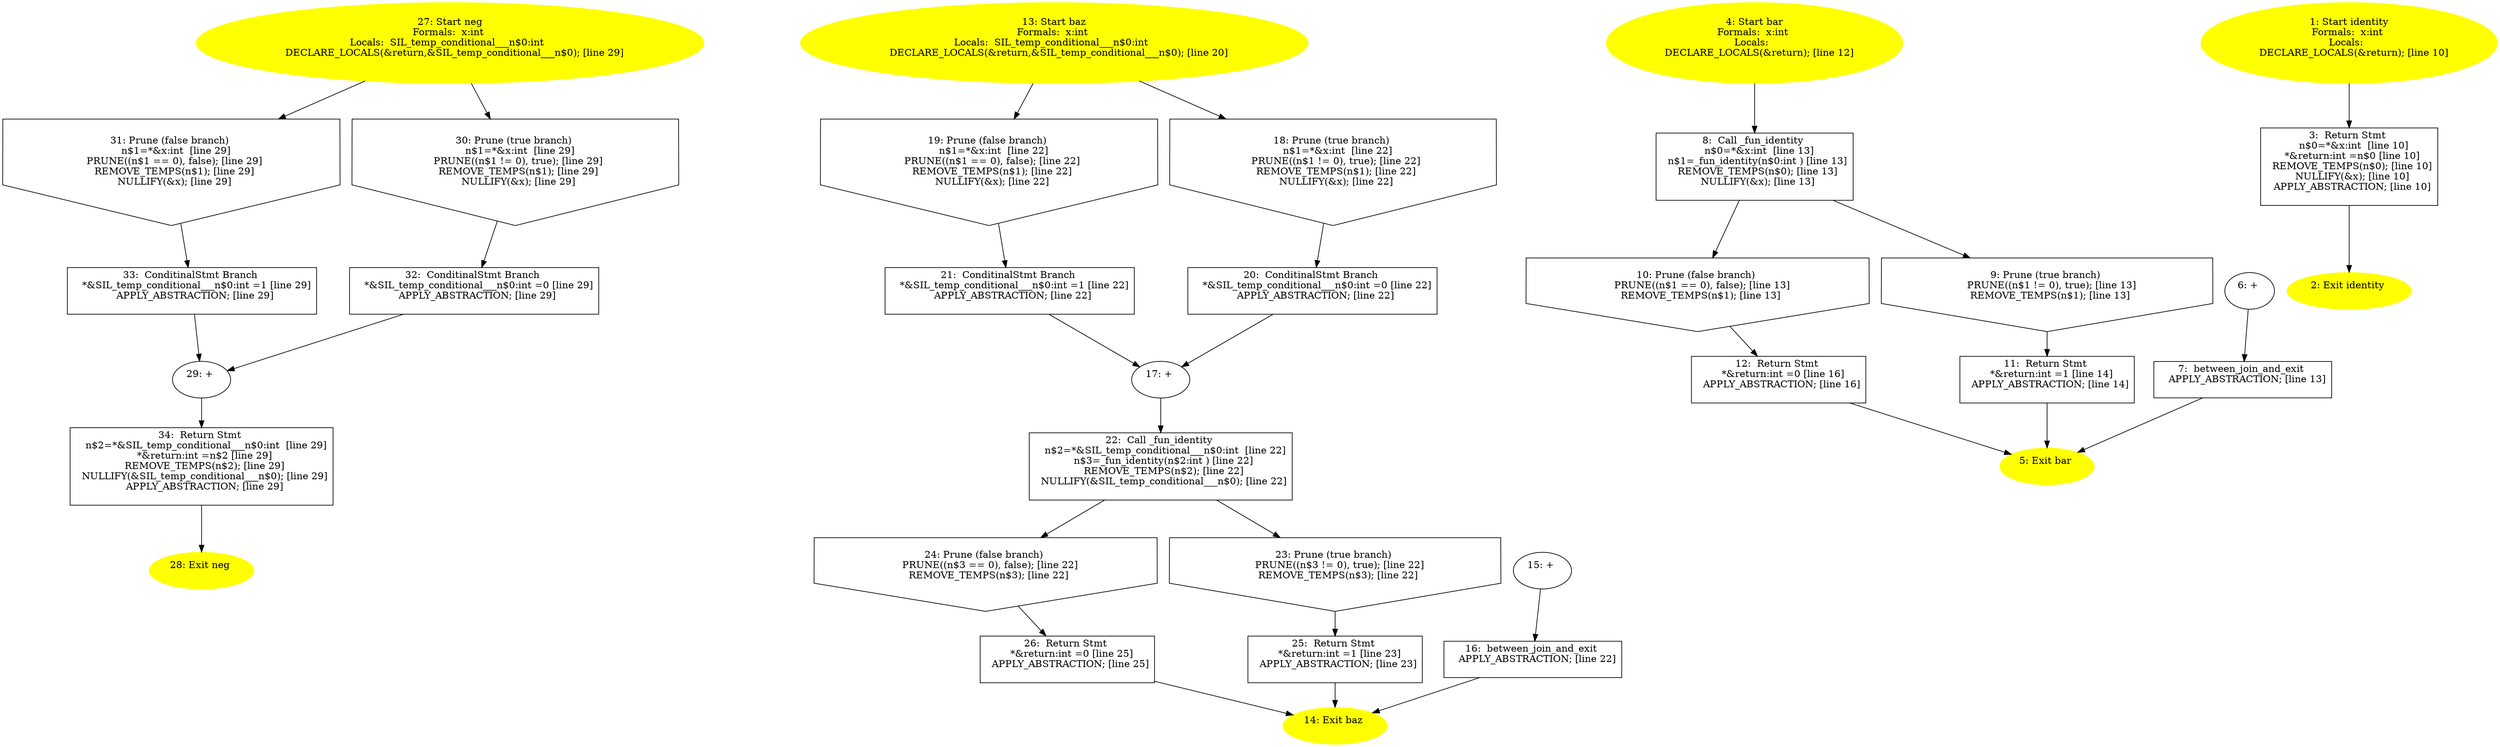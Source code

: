 /* @generated */
digraph iCFG {
34 [label="34:  Return Stmt \n   n$2=*&SIL_temp_conditional___n$0:int  [line 29]\n  *&return:int =n$2 [line 29]\n  REMOVE_TEMPS(n$2); [line 29]\n  NULLIFY(&SIL_temp_conditional___n$0); [line 29]\n  APPLY_ABSTRACTION; [line 29]\n " shape="box"]
	

	 34 -> 28 ;
33 [label="33:  ConditinalStmt Branch \n   *&SIL_temp_conditional___n$0:int =1 [line 29]\n  APPLY_ABSTRACTION; [line 29]\n " shape="box"]
	

	 33 -> 29 ;
32 [label="32:  ConditinalStmt Branch \n   *&SIL_temp_conditional___n$0:int =0 [line 29]\n  APPLY_ABSTRACTION; [line 29]\n " shape="box"]
	

	 32 -> 29 ;
31 [label="31: Prune (false branch) \n   n$1=*&x:int  [line 29]\n  PRUNE((n$1 == 0), false); [line 29]\n  REMOVE_TEMPS(n$1); [line 29]\n  NULLIFY(&x); [line 29]\n " shape="invhouse"]
	

	 31 -> 33 ;
30 [label="30: Prune (true branch) \n   n$1=*&x:int  [line 29]\n  PRUNE((n$1 != 0), true); [line 29]\n  REMOVE_TEMPS(n$1); [line 29]\n  NULLIFY(&x); [line 29]\n " shape="invhouse"]
	

	 30 -> 32 ;
29 [label="29: + \n  " ]
	

	 29 -> 34 ;
28 [label="28: Exit neg \n  " color=yellow style=filled]
	

27 [label="27: Start neg\nFormals:  x:int \nLocals:  SIL_temp_conditional___n$0:int  \n   DECLARE_LOCALS(&return,&SIL_temp_conditional___n$0); [line 29]\n " color=yellow style=filled]
	

	 27 -> 30 ;
	 27 -> 31 ;
26 [label="26:  Return Stmt \n   *&return:int =0 [line 25]\n  APPLY_ABSTRACTION; [line 25]\n " shape="box"]
	

	 26 -> 14 ;
25 [label="25:  Return Stmt \n   *&return:int =1 [line 23]\n  APPLY_ABSTRACTION; [line 23]\n " shape="box"]
	

	 25 -> 14 ;
24 [label="24: Prune (false branch) \n   PRUNE((n$3 == 0), false); [line 22]\n  REMOVE_TEMPS(n$3); [line 22]\n " shape="invhouse"]
	

	 24 -> 26 ;
23 [label="23: Prune (true branch) \n   PRUNE((n$3 != 0), true); [line 22]\n  REMOVE_TEMPS(n$3); [line 22]\n " shape="invhouse"]
	

	 23 -> 25 ;
22 [label="22:  Call _fun_identity \n   n$2=*&SIL_temp_conditional___n$0:int  [line 22]\n  n$3=_fun_identity(n$2:int ) [line 22]\n  REMOVE_TEMPS(n$2); [line 22]\n  NULLIFY(&SIL_temp_conditional___n$0); [line 22]\n " shape="box"]
	

	 22 -> 23 ;
	 22 -> 24 ;
21 [label="21:  ConditinalStmt Branch \n   *&SIL_temp_conditional___n$0:int =1 [line 22]\n  APPLY_ABSTRACTION; [line 22]\n " shape="box"]
	

	 21 -> 17 ;
20 [label="20:  ConditinalStmt Branch \n   *&SIL_temp_conditional___n$0:int =0 [line 22]\n  APPLY_ABSTRACTION; [line 22]\n " shape="box"]
	

	 20 -> 17 ;
19 [label="19: Prune (false branch) \n   n$1=*&x:int  [line 22]\n  PRUNE((n$1 == 0), false); [line 22]\n  REMOVE_TEMPS(n$1); [line 22]\n  NULLIFY(&x); [line 22]\n " shape="invhouse"]
	

	 19 -> 21 ;
18 [label="18: Prune (true branch) \n   n$1=*&x:int  [line 22]\n  PRUNE((n$1 != 0), true); [line 22]\n  REMOVE_TEMPS(n$1); [line 22]\n  NULLIFY(&x); [line 22]\n " shape="invhouse"]
	

	 18 -> 20 ;
17 [label="17: + \n  " ]
	

	 17 -> 22 ;
16 [label="16:  between_join_and_exit \n   APPLY_ABSTRACTION; [line 22]\n " shape="box"]
	

	 16 -> 14 ;
15 [label="15: + \n  " ]
	

	 15 -> 16 ;
14 [label="14: Exit baz \n  " color=yellow style=filled]
	

13 [label="13: Start baz\nFormals:  x:int \nLocals:  SIL_temp_conditional___n$0:int  \n   DECLARE_LOCALS(&return,&SIL_temp_conditional___n$0); [line 20]\n " color=yellow style=filled]
	

	 13 -> 18 ;
	 13 -> 19 ;
12 [label="12:  Return Stmt \n   *&return:int =0 [line 16]\n  APPLY_ABSTRACTION; [line 16]\n " shape="box"]
	

	 12 -> 5 ;
11 [label="11:  Return Stmt \n   *&return:int =1 [line 14]\n  APPLY_ABSTRACTION; [line 14]\n " shape="box"]
	

	 11 -> 5 ;
10 [label="10: Prune (false branch) \n   PRUNE((n$1 == 0), false); [line 13]\n  REMOVE_TEMPS(n$1); [line 13]\n " shape="invhouse"]
	

	 10 -> 12 ;
9 [label="9: Prune (true branch) \n   PRUNE((n$1 != 0), true); [line 13]\n  REMOVE_TEMPS(n$1); [line 13]\n " shape="invhouse"]
	

	 9 -> 11 ;
8 [label="8:  Call _fun_identity \n   n$0=*&x:int  [line 13]\n  n$1=_fun_identity(n$0:int ) [line 13]\n  REMOVE_TEMPS(n$0); [line 13]\n  NULLIFY(&x); [line 13]\n " shape="box"]
	

	 8 -> 9 ;
	 8 -> 10 ;
7 [label="7:  between_join_and_exit \n   APPLY_ABSTRACTION; [line 13]\n " shape="box"]
	

	 7 -> 5 ;
6 [label="6: + \n  " ]
	

	 6 -> 7 ;
5 [label="5: Exit bar \n  " color=yellow style=filled]
	

4 [label="4: Start bar\nFormals:  x:int \nLocals:  \n   DECLARE_LOCALS(&return); [line 12]\n " color=yellow style=filled]
	

	 4 -> 8 ;
3 [label="3:  Return Stmt \n   n$0=*&x:int  [line 10]\n  *&return:int =n$0 [line 10]\n  REMOVE_TEMPS(n$0); [line 10]\n  NULLIFY(&x); [line 10]\n  APPLY_ABSTRACTION; [line 10]\n " shape="box"]
	

	 3 -> 2 ;
2 [label="2: Exit identity \n  " color=yellow style=filled]
	

1 [label="1: Start identity\nFormals:  x:int \nLocals:  \n   DECLARE_LOCALS(&return); [line 10]\n " color=yellow style=filled]
	

	 1 -> 3 ;
}
